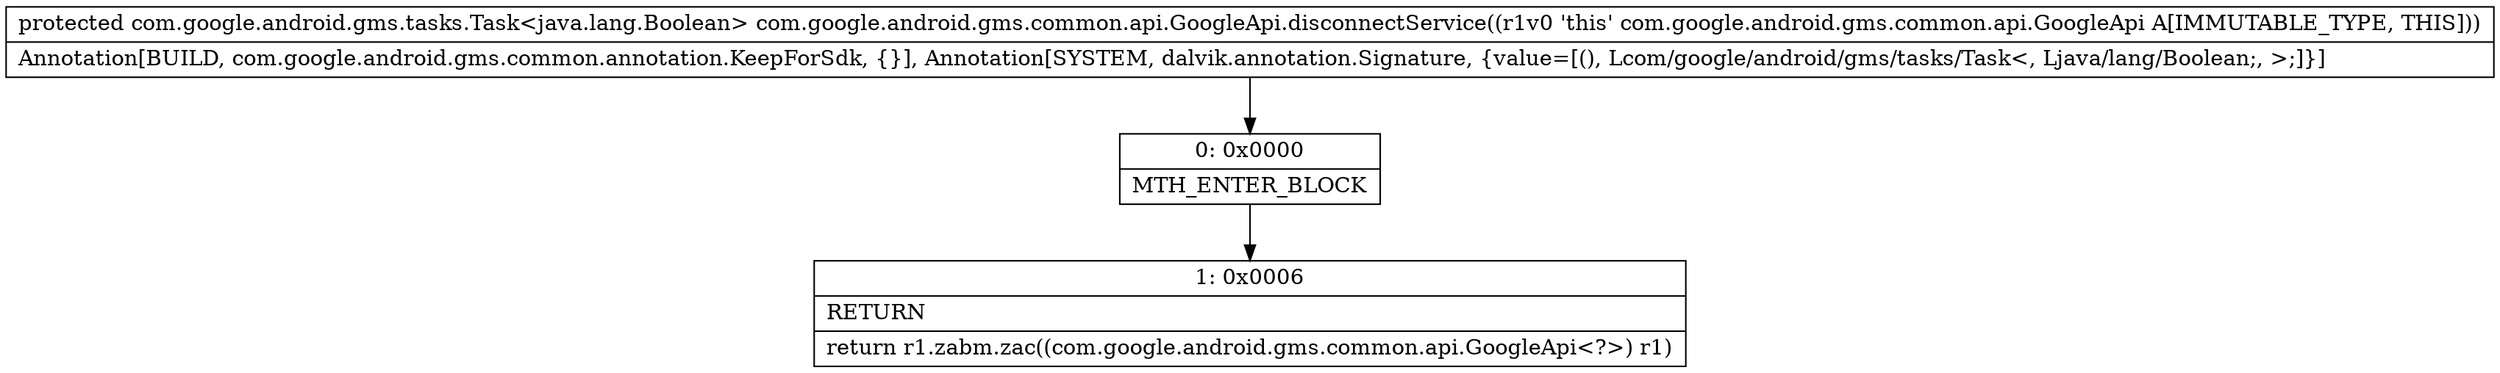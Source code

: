 digraph "CFG forcom.google.android.gms.common.api.GoogleApi.disconnectService()Lcom\/google\/android\/gms\/tasks\/Task;" {
Node_0 [shape=record,label="{0\:\ 0x0000|MTH_ENTER_BLOCK\l}"];
Node_1 [shape=record,label="{1\:\ 0x0006|RETURN\l|return r1.zabm.zac((com.google.android.gms.common.api.GoogleApi\<?\>) r1)\l}"];
MethodNode[shape=record,label="{protected com.google.android.gms.tasks.Task\<java.lang.Boolean\> com.google.android.gms.common.api.GoogleApi.disconnectService((r1v0 'this' com.google.android.gms.common.api.GoogleApi A[IMMUTABLE_TYPE, THIS]))  | Annotation[BUILD, com.google.android.gms.common.annotation.KeepForSdk, \{\}], Annotation[SYSTEM, dalvik.annotation.Signature, \{value=[(), Lcom\/google\/android\/gms\/tasks\/Task\<, Ljava\/lang\/Boolean;, \>;]\}]\l}"];
MethodNode -> Node_0;
Node_0 -> Node_1;
}

